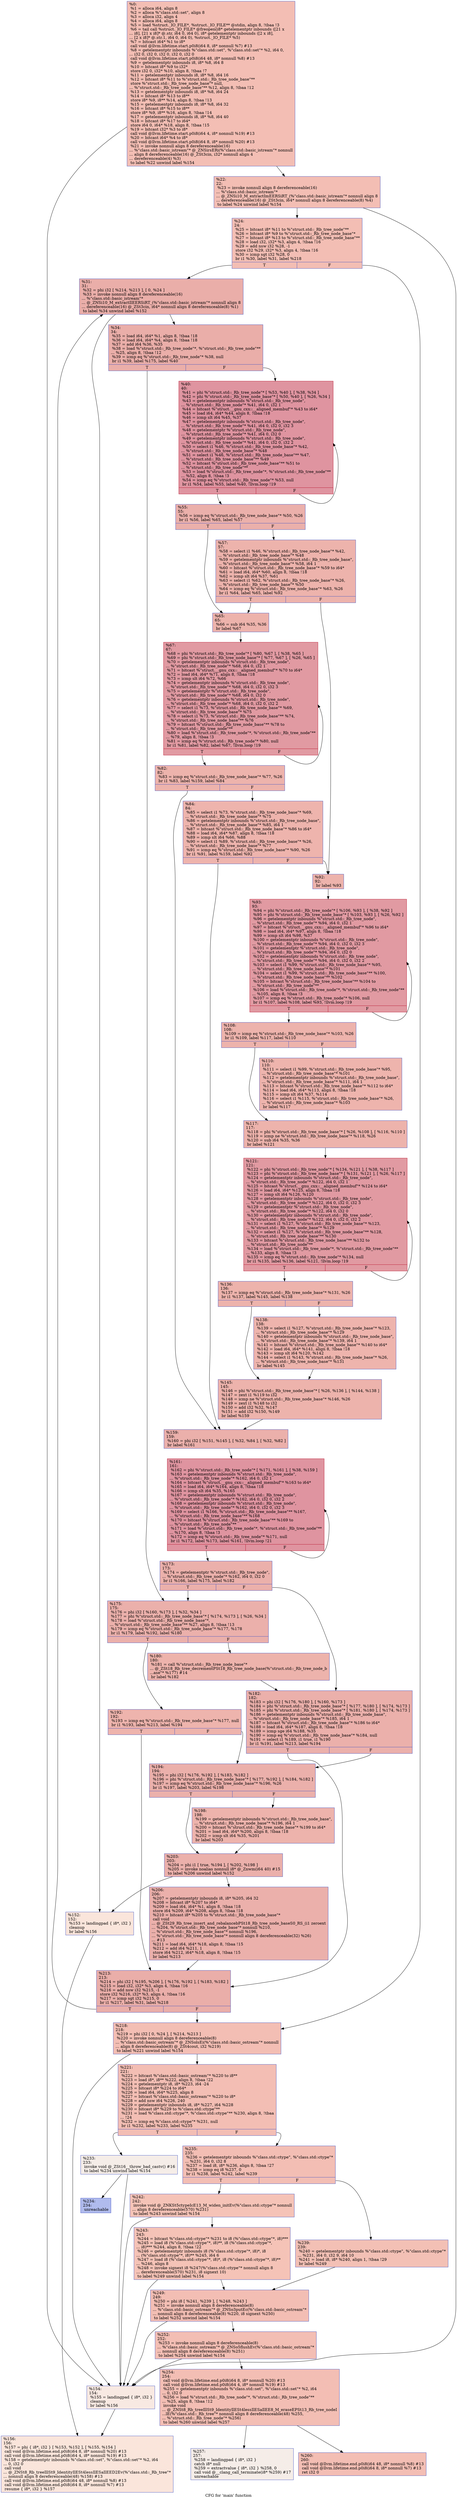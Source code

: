 digraph "CFG for 'main' function" {
	label="CFG for 'main' function";

	Node0x55556e023690 [shape=record,color="#3d50c3ff", style=filled, fillcolor="#e36c5570",label="{%0:\l  %1 = alloca i64, align 8\l  %2 = alloca %\"class.std::set\", align 8\l  %3 = alloca i32, align 4\l  %4 = alloca i64, align 8\l  %5 = load %struct._IO_FILE*, %struct._IO_FILE** @stdin, align 8, !tbaa !3\l  %6 = tail call %struct._IO_FILE* @freopen(i8* getelementptr inbounds ([21 x\l... i8], [21 x i8]* @.str, i64 0, i64 0), i8* getelementptr inbounds ([2 x i8],\l... [2 x i8]* @.str.1, i64 0, i64 0), %struct._IO_FILE* %5)\l  %7 = bitcast i64* %1 to i8*\l  call void @llvm.lifetime.start.p0i8(i64 8, i8* nonnull %7) #13\l  %8 = getelementptr inbounds %\"class.std::set\", %\"class.std::set\"* %2, i64 0,\l... i32 0, i32 0, i32 0, i32 0, i32 0\l  call void @llvm.lifetime.start.p0i8(i64 48, i8* nonnull %8) #13\l  %9 = getelementptr inbounds i8, i8* %8, i64 8\l  %10 = bitcast i8* %9 to i32*\l  store i32 0, i32* %10, align 8, !tbaa !7\l  %11 = getelementptr inbounds i8, i8* %8, i64 16\l  %12 = bitcast i8* %11 to %\"struct.std::_Rb_tree_node_base\"**\l  store %\"struct.std::_Rb_tree_node_base\"* null,\l... %\"struct.std::_Rb_tree_node_base\"** %12, align 8, !tbaa !12\l  %13 = getelementptr inbounds i8, i8* %8, i64 24\l  %14 = bitcast i8* %13 to i8**\l  store i8* %9, i8** %14, align 8, !tbaa !13\l  %15 = getelementptr inbounds i8, i8* %8, i64 32\l  %16 = bitcast i8* %15 to i8**\l  store i8* %9, i8** %16, align 8, !tbaa !14\l  %17 = getelementptr inbounds i8, i8* %8, i64 40\l  %18 = bitcast i8* %17 to i64*\l  store i64 0, i64* %18, align 8, !tbaa !15\l  %19 = bitcast i32* %3 to i8*\l  call void @llvm.lifetime.start.p0i8(i64 4, i8* nonnull %19) #13\l  %20 = bitcast i64* %4 to i8*\l  call void @llvm.lifetime.start.p0i8(i64 8, i8* nonnull %20) #13\l  %21 = invoke nonnull align 8 dereferenceable(16)\l... %\"class.std::basic_istream\"* @_ZNSirsERi(%\"class.std::basic_istream\"* nonnull\l... align 8 dereferenceable(16) @_ZSt3cin, i32* nonnull align 4\l... dereferenceable(4) %3)\l          to label %22 unwind label %154\l}"];
	Node0x55556e023690 -> Node0x55556e0264a0;
	Node0x55556e023690 -> Node0x55556e026530;
	Node0x55556e0264a0 [shape=record,color="#3d50c3ff", style=filled, fillcolor="#e36c5570",label="{%22:\l22:                                               \l  %23 = invoke nonnull align 8 dereferenceable(16)\l... %\"class.std::basic_istream\"*\l... @_ZNSi10_M_extractImEERSiRT_(%\"class.std::basic_istream\"* nonnull align 8\l... dereferenceable(16) @_ZSt3cin, i64* nonnull align 8 dereferenceable(8) %4)\l          to label %24 unwind label %154\l}"];
	Node0x55556e0264a0 -> Node0x55556e026850;
	Node0x55556e0264a0 -> Node0x55556e026530;
	Node0x55556e026850 [shape=record,color="#3d50c3ff", style=filled, fillcolor="#e36c5570",label="{%24:\l24:                                               \l  %25 = bitcast i8* %11 to %\"struct.std::_Rb_tree_node\"**\l  %26 = bitcast i8* %9 to %\"struct.std::_Rb_tree_node_base\"*\l  %27 = bitcast i8* %13 to %\"struct.std::_Rb_tree_node_base\"**\l  %28 = load i32, i32* %3, align 4, !tbaa !16\l  %29 = add nsw i32 %28, -1\l  store i32 %29, i32* %3, align 4, !tbaa !16\l  %30 = icmp sgt i32 %28, 0\l  br i1 %30, label %31, label %218\l|{<s0>T|<s1>F}}"];
	Node0x55556e026850:s0 -> Node0x55556e027580;
	Node0x55556e026850:s1 -> Node0x55556e027610;
	Node0x55556e027580 [shape=record,color="#3d50c3ff", style=filled, fillcolor="#d0473d70",label="{%31:\l31:                                               \l  %32 = phi i32 [ %214, %213 ], [ 0, %24 ]\l  %33 = invoke nonnull align 8 dereferenceable(16)\l... %\"class.std::basic_istream\"*\l... @_ZNSi10_M_extractIlEERSiRT_(%\"class.std::basic_istream\"* nonnull align 8\l... dereferenceable(16) @_ZSt3cin, i64* nonnull align 8 dereferenceable(8) %1)\l          to label %34 unwind label %152\l}"];
	Node0x55556e027580 -> Node0x55556e027b00;
	Node0x55556e027580 -> Node0x55556e027b90;
	Node0x55556e027b00 [shape=record,color="#3d50c3ff", style=filled, fillcolor="#d0473d70",label="{%34:\l34:                                               \l  %35 = load i64, i64* %1, align 8, !tbaa !18\l  %36 = load i64, i64* %4, align 8, !tbaa !18\l  %37 = add i64 %36, %35\l  %38 = load %\"struct.std::_Rb_tree_node\"*, %\"struct.std::_Rb_tree_node\"**\l... %25, align 8, !tbaa !12\l  %39 = icmp eq %\"struct.std::_Rb_tree_node\"* %38, null\l  br i1 %39, label %175, label %40\l|{<s0>T|<s1>F}}"];
	Node0x55556e027b00:s0 -> Node0x55556e028e30;
	Node0x55556e027b00:s1 -> Node0x55556e028ec0;
	Node0x55556e028ec0 [shape=record,color="#b70d28ff", style=filled, fillcolor="#b70d2870",label="{%40:\l40:                                               \l  %41 = phi %\"struct.std::_Rb_tree_node\"* [ %53, %40 ], [ %38, %34 ]\l  %42 = phi %\"struct.std::_Rb_tree_node_base\"* [ %50, %40 ], [ %26, %34 ]\l  %43 = getelementptr inbounds %\"struct.std::_Rb_tree_node\",\l... %\"struct.std::_Rb_tree_node\"* %41, i64 0, i32 1\l  %44 = bitcast %\"struct.__gnu_cxx::__aligned_membuf\"* %43 to i64*\l  %45 = load i64, i64* %44, align 8, !tbaa !18\l  %46 = icmp slt i64 %45, %37\l  %47 = getelementptr inbounds %\"struct.std::_Rb_tree_node\",\l... %\"struct.std::_Rb_tree_node\"* %41, i64 0, i32 0, i32 3\l  %48 = getelementptr %\"struct.std::_Rb_tree_node\",\l... %\"struct.std::_Rb_tree_node\"* %41, i64 0, i32 0\l  %49 = getelementptr inbounds %\"struct.std::_Rb_tree_node\",\l... %\"struct.std::_Rb_tree_node\"* %41, i64 0, i32 0, i32 2\l  %50 = select i1 %46, %\"struct.std::_Rb_tree_node_base\"* %42,\l... %\"struct.std::_Rb_tree_node_base\"* %48\l  %51 = select i1 %46, %\"struct.std::_Rb_tree_node_base\"** %47,\l... %\"struct.std::_Rb_tree_node_base\"** %49\l  %52 = bitcast %\"struct.std::_Rb_tree_node_base\"** %51 to\l... %\"struct.std::_Rb_tree_node\"**\l  %53 = load %\"struct.std::_Rb_tree_node\"*, %\"struct.std::_Rb_tree_node\"**\l... %52, align 8, !tbaa !3\l  %54 = icmp eq %\"struct.std::_Rb_tree_node\"* %53, null\l  br i1 %54, label %55, label %40, !llvm.loop !19\l|{<s0>T|<s1>F}}"];
	Node0x55556e028ec0:s0 -> Node0x55556e029e00;
	Node0x55556e028ec0:s1 -> Node0x55556e028ec0;
	Node0x55556e029e00 [shape=record,color="#3d50c3ff", style=filled, fillcolor="#d24b4070",label="{%55:\l55:                                               \l  %56 = icmp eq %\"struct.std::_Rb_tree_node_base\"* %50, %26\l  br i1 %56, label %65, label %57\l|{<s0>T|<s1>F}}"];
	Node0x55556e029e00:s0 -> Node0x55556e02a070;
	Node0x55556e029e00:s1 -> Node0x55556e02a0c0;
	Node0x55556e02a0c0 [shape=record,color="#3d50c3ff", style=filled, fillcolor="#d6524470",label="{%57:\l57:                                               \l  %58 = select i1 %46, %\"struct.std::_Rb_tree_node_base\"* %42,\l... %\"struct.std::_Rb_tree_node_base\"* %48\l  %59 = getelementptr inbounds %\"struct.std::_Rb_tree_node_base\",\l... %\"struct.std::_Rb_tree_node_base\"* %58, i64 1\l  %60 = bitcast %\"struct.std::_Rb_tree_node_base\"* %59 to i64*\l  %61 = load i64, i64* %60, align 8, !tbaa !18\l  %62 = icmp slt i64 %37, %61\l  %63 = select i1 %62, %\"struct.std::_Rb_tree_node_base\"* %26,\l... %\"struct.std::_Rb_tree_node_base\"* %50\l  %64 = icmp eq %\"struct.std::_Rb_tree_node_base\"* %63, %26\l  br i1 %64, label %65, label %92\l|{<s0>T|<s1>F}}"];
	Node0x55556e02a0c0:s0 -> Node0x55556e02a070;
	Node0x55556e02a0c0:s1 -> Node0x55556e02a600;
	Node0x55556e02a070 [shape=record,color="#3d50c3ff", style=filled, fillcolor="#d6524470",label="{%65:\l65:                                               \l  %66 = sub i64 %35, %36\l  br label %67\l}"];
	Node0x55556e02a070 -> Node0x55556e02a790;
	Node0x55556e02a790 [shape=record,color="#b70d28ff", style=filled, fillcolor="#bb1b2c70",label="{%67:\l67:                                               \l  %68 = phi %\"struct.std::_Rb_tree_node\"* [ %80, %67 ], [ %38, %65 ]\l  %69 = phi %\"struct.std::_Rb_tree_node_base\"* [ %77, %67 ], [ %26, %65 ]\l  %70 = getelementptr inbounds %\"struct.std::_Rb_tree_node\",\l... %\"struct.std::_Rb_tree_node\"* %68, i64 0, i32 1\l  %71 = bitcast %\"struct.__gnu_cxx::__aligned_membuf\"* %70 to i64*\l  %72 = load i64, i64* %71, align 8, !tbaa !18\l  %73 = icmp slt i64 %72, %66\l  %74 = getelementptr inbounds %\"struct.std::_Rb_tree_node\",\l... %\"struct.std::_Rb_tree_node\"* %68, i64 0, i32 0, i32 3\l  %75 = getelementptr %\"struct.std::_Rb_tree_node\",\l... %\"struct.std::_Rb_tree_node\"* %68, i64 0, i32 0\l  %76 = getelementptr inbounds %\"struct.std::_Rb_tree_node\",\l... %\"struct.std::_Rb_tree_node\"* %68, i64 0, i32 0, i32 2\l  %77 = select i1 %73, %\"struct.std::_Rb_tree_node_base\"* %69,\l... %\"struct.std::_Rb_tree_node_base\"* %75\l  %78 = select i1 %73, %\"struct.std::_Rb_tree_node_base\"** %74,\l... %\"struct.std::_Rb_tree_node_base\"** %76\l  %79 = bitcast %\"struct.std::_Rb_tree_node_base\"** %78 to\l... %\"struct.std::_Rb_tree_node\"**\l  %80 = load %\"struct.std::_Rb_tree_node\"*, %\"struct.std::_Rb_tree_node\"**\l... %79, align 8, !tbaa !3\l  %81 = icmp eq %\"struct.std::_Rb_tree_node\"* %80, null\l  br i1 %81, label %82, label %67, !llvm.loop !19\l|{<s0>T|<s1>F}}"];
	Node0x55556e02a790:s0 -> Node0x55556e02afe0;
	Node0x55556e02a790:s1 -> Node0x55556e02a790;
	Node0x55556e02afe0 [shape=record,color="#3d50c3ff", style=filled, fillcolor="#d6524470",label="{%82:\l82:                                               \l  %83 = icmp eq %\"struct.std::_Rb_tree_node_base\"* %77, %26\l  br i1 %83, label %159, label %84\l|{<s0>T|<s1>F}}"];
	Node0x55556e02afe0:s0 -> Node0x55556e02b780;
	Node0x55556e02afe0:s1 -> Node0x55556e02b7d0;
	Node0x55556e02b7d0 [shape=record,color="#3d50c3ff", style=filled, fillcolor="#d8564670",label="{%84:\l84:                                               \l  %85 = select i1 %73, %\"struct.std::_Rb_tree_node_base\"* %69,\l... %\"struct.std::_Rb_tree_node_base\"* %75\l  %86 = getelementptr inbounds %\"struct.std::_Rb_tree_node_base\",\l... %\"struct.std::_Rb_tree_node_base\"* %85, i64 1\l  %87 = bitcast %\"struct.std::_Rb_tree_node_base\"* %86 to i64*\l  %88 = load i64, i64* %87, align 8, !tbaa !18\l  %89 = icmp slt i64 %66, %88\l  %90 = select i1 %89, %\"struct.std::_Rb_tree_node_base\"* %26,\l... %\"struct.std::_Rb_tree_node_base\"* %77\l  %91 = icmp eq %\"struct.std::_Rb_tree_node_base\"* %90, %26\l  br i1 %91, label %159, label %92\l|{<s0>T|<s1>F}}"];
	Node0x55556e02b7d0:s0 -> Node0x55556e02b780;
	Node0x55556e02b7d0:s1 -> Node0x55556e02a600;
	Node0x55556e02a600 [shape=record,color="#3d50c3ff", style=filled, fillcolor="#d6524470",label="{%92:\l92:                                               \l  br label %93\l}"];
	Node0x55556e02a600 -> Node0x55556e02bd80;
	Node0x55556e02bd80 [shape=record,color="#b70d28ff", style=filled, fillcolor="#bb1b2c70",label="{%93:\l93:                                               \l  %94 = phi %\"struct.std::_Rb_tree_node\"* [ %106, %93 ], [ %38, %92 ]\l  %95 = phi %\"struct.std::_Rb_tree_node_base\"* [ %103, %93 ], [ %26, %92 ]\l  %96 = getelementptr inbounds %\"struct.std::_Rb_tree_node\",\l... %\"struct.std::_Rb_tree_node\"* %94, i64 0, i32 1\l  %97 = bitcast %\"struct.__gnu_cxx::__aligned_membuf\"* %96 to i64*\l  %98 = load i64, i64* %97, align 8, !tbaa !18\l  %99 = icmp slt i64 %98, %37\l  %100 = getelementptr inbounds %\"struct.std::_Rb_tree_node\",\l... %\"struct.std::_Rb_tree_node\"* %94, i64 0, i32 0, i32 3\l  %101 = getelementptr %\"struct.std::_Rb_tree_node\",\l... %\"struct.std::_Rb_tree_node\"* %94, i64 0, i32 0\l  %102 = getelementptr inbounds %\"struct.std::_Rb_tree_node\",\l... %\"struct.std::_Rb_tree_node\"* %94, i64 0, i32 0, i32 2\l  %103 = select i1 %99, %\"struct.std::_Rb_tree_node_base\"* %95,\l... %\"struct.std::_Rb_tree_node_base\"* %101\l  %104 = select i1 %99, %\"struct.std::_Rb_tree_node_base\"** %100,\l... %\"struct.std::_Rb_tree_node_base\"** %102\l  %105 = bitcast %\"struct.std::_Rb_tree_node_base\"** %104 to\l... %\"struct.std::_Rb_tree_node\"**\l  %106 = load %\"struct.std::_Rb_tree_node\"*, %\"struct.std::_Rb_tree_node\"**\l... %105, align 8, !tbaa !3\l  %107 = icmp eq %\"struct.std::_Rb_tree_node\"* %106, null\l  br i1 %107, label %108, label %93, !llvm.loop !19\l|{<s0>T|<s1>F}}"];
	Node0x55556e02bd80:s0 -> Node0x55556e02c640;
	Node0x55556e02bd80:s1 -> Node0x55556e02bd80;
	Node0x55556e02c640 [shape=record,color="#3d50c3ff", style=filled, fillcolor="#d6524470",label="{%108:\l108:                                              \l  %109 = icmp eq %\"struct.std::_Rb_tree_node_base\"* %103, %26\l  br i1 %109, label %117, label %110\l|{<s0>T|<s1>F}}"];
	Node0x55556e02c640:s0 -> Node0x55556e02c7d0;
	Node0x55556e02c640:s1 -> Node0x55556e02c820;
	Node0x55556e02c820 [shape=record,color="#3d50c3ff", style=filled, fillcolor="#d8564670",label="{%110:\l110:                                              \l  %111 = select i1 %99, %\"struct.std::_Rb_tree_node_base\"* %95,\l... %\"struct.std::_Rb_tree_node_base\"* %101\l  %112 = getelementptr inbounds %\"struct.std::_Rb_tree_node_base\",\l... %\"struct.std::_Rb_tree_node_base\"* %111, i64 1\l  %113 = bitcast %\"struct.std::_Rb_tree_node_base\"* %112 to i64*\l  %114 = load i64, i64* %113, align 8, !tbaa !18\l  %115 = icmp slt i64 %37, %114\l  %116 = select i1 %115, %\"struct.std::_Rb_tree_node_base\"* %26,\l... %\"struct.std::_Rb_tree_node_base\"* %103\l  br label %117\l}"];
	Node0x55556e02c820 -> Node0x55556e02c7d0;
	Node0x55556e02c7d0 [shape=record,color="#3d50c3ff", style=filled, fillcolor="#d6524470",label="{%117:\l117:                                              \l  %118 = phi %\"struct.std::_Rb_tree_node_base\"* [ %26, %108 ], [ %116, %110 ]\l  %119 = icmp ne %\"struct.std::_Rb_tree_node_base\"* %118, %26\l  %120 = sub i64 %35, %36\l  br label %121\l}"];
	Node0x55556e02c7d0 -> Node0x55556e02ced0;
	Node0x55556e02ced0 [shape=record,color="#b70d28ff", style=filled, fillcolor="#bb1b2c70",label="{%121:\l121:                                              \l  %122 = phi %\"struct.std::_Rb_tree_node\"* [ %134, %121 ], [ %38, %117 ]\l  %123 = phi %\"struct.std::_Rb_tree_node_base\"* [ %131, %121 ], [ %26, %117 ]\l  %124 = getelementptr inbounds %\"struct.std::_Rb_tree_node\",\l... %\"struct.std::_Rb_tree_node\"* %122, i64 0, i32 1\l  %125 = bitcast %\"struct.__gnu_cxx::__aligned_membuf\"* %124 to i64*\l  %126 = load i64, i64* %125, align 8, !tbaa !18\l  %127 = icmp slt i64 %126, %120\l  %128 = getelementptr inbounds %\"struct.std::_Rb_tree_node\",\l... %\"struct.std::_Rb_tree_node\"* %122, i64 0, i32 0, i32 3\l  %129 = getelementptr %\"struct.std::_Rb_tree_node\",\l... %\"struct.std::_Rb_tree_node\"* %122, i64 0, i32 0\l  %130 = getelementptr inbounds %\"struct.std::_Rb_tree_node\",\l... %\"struct.std::_Rb_tree_node\"* %122, i64 0, i32 0, i32 2\l  %131 = select i1 %127, %\"struct.std::_Rb_tree_node_base\"* %123,\l... %\"struct.std::_Rb_tree_node_base\"* %129\l  %132 = select i1 %127, %\"struct.std::_Rb_tree_node_base\"** %128,\l... %\"struct.std::_Rb_tree_node_base\"** %130\l  %133 = bitcast %\"struct.std::_Rb_tree_node_base\"** %132 to\l... %\"struct.std::_Rb_tree_node\"**\l  %134 = load %\"struct.std::_Rb_tree_node\"*, %\"struct.std::_Rb_tree_node\"**\l... %133, align 8, !tbaa !3\l  %135 = icmp eq %\"struct.std::_Rb_tree_node\"* %134, null\l  br i1 %135, label %136, label %121, !llvm.loop !19\l|{<s0>T|<s1>F}}"];
	Node0x55556e02ced0:s0 -> Node0x55556e02e080;
	Node0x55556e02ced0:s1 -> Node0x55556e02ced0;
	Node0x55556e02e080 [shape=record,color="#3d50c3ff", style=filled, fillcolor="#d6524470",label="{%136:\l136:                                              \l  %137 = icmp eq %\"struct.std::_Rb_tree_node_base\"* %131, %26\l  br i1 %137, label %145, label %138\l|{<s0>T|<s1>F}}"];
	Node0x55556e02e080:s0 -> Node0x55556e02e210;
	Node0x55556e02e080:s1 -> Node0x55556e02e260;
	Node0x55556e02e260 [shape=record,color="#3d50c3ff", style=filled, fillcolor="#d8564670",label="{%138:\l138:                                              \l  %139 = select i1 %127, %\"struct.std::_Rb_tree_node_base\"* %123,\l... %\"struct.std::_Rb_tree_node_base\"* %129\l  %140 = getelementptr inbounds %\"struct.std::_Rb_tree_node_base\",\l... %\"struct.std::_Rb_tree_node_base\"* %139, i64 1\l  %141 = bitcast %\"struct.std::_Rb_tree_node_base\"* %140 to i64*\l  %142 = load i64, i64* %141, align 8, !tbaa !18\l  %143 = icmp slt i64 %120, %142\l  %144 = select i1 %143, %\"struct.std::_Rb_tree_node_base\"* %26,\l... %\"struct.std::_Rb_tree_node_base\"* %131\l  br label %145\l}"];
	Node0x55556e02e260 -> Node0x55556e02e210;
	Node0x55556e02e210 [shape=record,color="#3d50c3ff", style=filled, fillcolor="#d6524470",label="{%145:\l145:                                              \l  %146 = phi %\"struct.std::_Rb_tree_node_base\"* [ %26, %136 ], [ %144, %138 ]\l  %147 = zext i1 %119 to i32\l  %148 = icmp ne %\"struct.std::_Rb_tree_node_base\"* %146, %26\l  %149 = zext i1 %148 to i32\l  %150 = add i32 %32, %147\l  %151 = add i32 %150, %149\l  br label %159\l}"];
	Node0x55556e02e210 -> Node0x55556e02b780;
	Node0x55556e027b90 [shape=record,color="#3d50c3ff", style=filled, fillcolor="#f4c5ad70",label="{%152:\l152:                                              \l  %153 = landingpad \{ i8*, i32 \}\l          cleanup\l  br label %156\l}"];
	Node0x55556e027b90 -> Node0x55556e02eb60;
	Node0x55556e026530 [shape=record,color="#3d50c3ff", style=filled, fillcolor="#efcebd70",label="{%154:\l154:                                              \l  %155 = landingpad \{ i8*, i32 \}\l          cleanup\l  br label %156\l}"];
	Node0x55556e026530 -> Node0x55556e02eb60;
	Node0x55556e02eb60 [shape=record,color="#3d50c3ff", style=filled, fillcolor="#f4c5ad70",label="{%156:\l156:                                              \l  %157 = phi \{ i8*, i32 \} [ %153, %152 ], [ %155, %154 ]\l  call void @llvm.lifetime.end.p0i8(i64 8, i8* nonnull %20) #13\l  call void @llvm.lifetime.end.p0i8(i64 4, i8* nonnull %19) #13\l  %158 = getelementptr inbounds %\"class.std::set\", %\"class.std::set\"* %2, i64\l... 0, i32 0\l  call void\l... @_ZNSt8_Rb_treeIllSt9_IdentityIlESt4lessIlESaIlEED2Ev(%\"class.std::_Rb_tree\"*\l... nonnull align 8 dereferenceable(48) %158) #13\l  call void @llvm.lifetime.end.p0i8(i64 48, i8* nonnull %8) #13\l  call void @llvm.lifetime.end.p0i8(i64 8, i8* nonnull %7) #13\l  resume \{ i8*, i32 \} %157\l}"];
	Node0x55556e02b780 [shape=record,color="#3d50c3ff", style=filled, fillcolor="#d24b4070",label="{%159:\l159:                                              \l  %160 = phi i32 [ %151, %145 ], [ %32, %84 ], [ %32, %82 ]\l  br label %161\l}"];
	Node0x55556e02b780 -> Node0x55556e030080;
	Node0x55556e030080 [shape=record,color="#b70d28ff", style=filled, fillcolor="#b70d2870",label="{%161:\l161:                                              \l  %162 = phi %\"struct.std::_Rb_tree_node\"* [ %171, %161 ], [ %38, %159 ]\l  %163 = getelementptr inbounds %\"struct.std::_Rb_tree_node\",\l... %\"struct.std::_Rb_tree_node\"* %162, i64 0, i32 1\l  %164 = bitcast %\"struct.__gnu_cxx::__aligned_membuf\"* %163 to i64*\l  %165 = load i64, i64* %164, align 8, !tbaa !18\l  %166 = icmp slt i64 %35, %165\l  %167 = getelementptr inbounds %\"struct.std::_Rb_tree_node\",\l... %\"struct.std::_Rb_tree_node\"* %162, i64 0, i32 0, i32 2\l  %168 = getelementptr inbounds %\"struct.std::_Rb_tree_node\",\l... %\"struct.std::_Rb_tree_node\"* %162, i64 0, i32 0, i32 3\l  %169 = select i1 %166, %\"struct.std::_Rb_tree_node_base\"** %167,\l... %\"struct.std::_Rb_tree_node_base\"** %168\l  %170 = bitcast %\"struct.std::_Rb_tree_node_base\"** %169 to\l... %\"struct.std::_Rb_tree_node\"**\l  %171 = load %\"struct.std::_Rb_tree_node\"*, %\"struct.std::_Rb_tree_node\"**\l... %170, align 8, !tbaa !3\l  %172 = icmp eq %\"struct.std::_Rb_tree_node\"* %171, null\l  br i1 %172, label %173, label %161, !llvm.loop !21\l|{<s0>T|<s1>F}}"];
	Node0x55556e030080:s0 -> Node0x55556e030800;
	Node0x55556e030080:s1 -> Node0x55556e030080;
	Node0x55556e030800 [shape=record,color="#3d50c3ff", style=filled, fillcolor="#d24b4070",label="{%173:\l173:                                              \l  %174 = getelementptr %\"struct.std::_Rb_tree_node\",\l... %\"struct.std::_Rb_tree_node\"* %162, i64 0, i32 0\l  br i1 %166, label %175, label %182\l|{<s0>T|<s1>F}}"];
	Node0x55556e030800:s0 -> Node0x55556e028e30;
	Node0x55556e030800:s1 -> Node0x55556e030a40;
	Node0x55556e028e30 [shape=record,color="#3d50c3ff", style=filled, fillcolor="#d24b4070",label="{%175:\l175:                                              \l  %176 = phi i32 [ %160, %173 ], [ %32, %34 ]\l  %177 = phi %\"struct.std::_Rb_tree_node_base\"* [ %174, %173 ], [ %26, %34 ]\l  %178 = load %\"struct.std::_Rb_tree_node_base\"*,\l... %\"struct.std::_Rb_tree_node_base\"** %27, align 8, !tbaa !13\l  %179 = icmp eq %\"struct.std::_Rb_tree_node_base\"* %177, %178\l  br i1 %179, label %192, label %180\l|{<s0>T|<s1>F}}"];
	Node0x55556e028e30:s0 -> Node0x55556e0313b0;
	Node0x55556e028e30:s1 -> Node0x55556e031400;
	Node0x55556e031400 [shape=record,color="#3d50c3ff", style=filled, fillcolor="#d6524470",label="{%180:\l180:                                              \l  %181 = call %\"struct.std::_Rb_tree_node_base\"*\l... @_ZSt18_Rb_tree_decrementPSt18_Rb_tree_node_base(%\"struct.std::_Rb_tree_node_b\l...ase\"* %177) #14\l  br label %182\l}"];
	Node0x55556e031400 -> Node0x55556e030a40;
	Node0x55556e030a40 [shape=record,color="#3d50c3ff", style=filled, fillcolor="#d24b4070",label="{%182:\l182:                                              \l  %183 = phi i32 [ %176, %180 ], [ %160, %173 ]\l  %184 = phi %\"struct.std::_Rb_tree_node_base\"* [ %177, %180 ], [ %174, %173 ]\l  %185 = phi %\"struct.std::_Rb_tree_node_base\"* [ %181, %180 ], [ %174, %173 ]\l  %186 = getelementptr inbounds %\"struct.std::_Rb_tree_node_base\",\l... %\"struct.std::_Rb_tree_node_base\"* %185, i64 1\l  %187 = bitcast %\"struct.std::_Rb_tree_node_base\"* %186 to i64*\l  %188 = load i64, i64* %187, align 8, !tbaa !18\l  %189 = icmp sge i64 %188, %35\l  %190 = icmp eq %\"struct.std::_Rb_tree_node_base\"* %184, null\l  %191 = select i1 %189, i1 true, i1 %190\l  br i1 %191, label %213, label %194\l|{<s0>T|<s1>F}}"];
	Node0x55556e030a40:s0 -> Node0x55556e027780;
	Node0x55556e030a40:s1 -> Node0x55556e031d10;
	Node0x55556e0313b0 [shape=record,color="#3d50c3ff", style=filled, fillcolor="#d8564670",label="{%192:\l192:                                              \l  %193 = icmp eq %\"struct.std::_Rb_tree_node_base\"* %177, null\l  br i1 %193, label %213, label %194\l|{<s0>T|<s1>F}}"];
	Node0x55556e0313b0:s0 -> Node0x55556e027780;
	Node0x55556e0313b0:s1 -> Node0x55556e031d10;
	Node0x55556e031d10 [shape=record,color="#3d50c3ff", style=filled, fillcolor="#d24b4070",label="{%194:\l194:                                              \l  %195 = phi i32 [ %176, %192 ], [ %183, %182 ]\l  %196 = phi %\"struct.std::_Rb_tree_node_base\"* [ %177, %192 ], [ %184, %182 ]\l  %197 = icmp eq %\"struct.std::_Rb_tree_node_base\"* %196, %26\l  br i1 %197, label %203, label %198\l|{<s0>T|<s1>F}}"];
	Node0x55556e031d10:s0 -> Node0x55556e032140;
	Node0x55556e031d10:s1 -> Node0x55556e032190;
	Node0x55556e032190 [shape=record,color="#3d50c3ff", style=filled, fillcolor="#d6524470",label="{%198:\l198:                                              \l  %199 = getelementptr inbounds %\"struct.std::_Rb_tree_node_base\",\l... %\"struct.std::_Rb_tree_node_base\"* %196, i64 1\l  %200 = bitcast %\"struct.std::_Rb_tree_node_base\"* %199 to i64*\l  %201 = load i64, i64* %200, align 8, !tbaa !18\l  %202 = icmp slt i64 %35, %201\l  br label %203\l}"];
	Node0x55556e032190 -> Node0x55556e032140;
	Node0x55556e032140 [shape=record,color="#3d50c3ff", style=filled, fillcolor="#d24b4070",label="{%203:\l203:                                              \l  %204 = phi i1 [ true, %194 ], [ %202, %198 ]\l  %205 = invoke noalias nonnull i8* @_Znwm(i64 40) #15\l          to label %206 unwind label %152\l}"];
	Node0x55556e032140 -> Node0x55556e0325c0;
	Node0x55556e032140 -> Node0x55556e027b90;
	Node0x55556e0325c0 [shape=record,color="#3d50c3ff", style=filled, fillcolor="#d24b4070",label="{%206:\l206:                                              \l  %207 = getelementptr inbounds i8, i8* %205, i64 32\l  %208 = bitcast i8* %207 to i64*\l  %209 = load i64, i64* %1, align 8, !tbaa !18\l  store i64 %209, i64* %208, align 8, !tbaa !18\l  %210 = bitcast i8* %205 to %\"struct.std::_Rb_tree_node_base\"*\l  call void\l... @_ZSt29_Rb_tree_insert_and_rebalancebPSt18_Rb_tree_node_baseS0_RS_(i1 zeroext\l... %204, %\"struct.std::_Rb_tree_node_base\"* nonnull %210,\l... %\"struct.std::_Rb_tree_node_base\"* nonnull %196,\l... %\"struct.std::_Rb_tree_node_base\"* nonnull align 8 dereferenceable(32) %26)\l... #13\l  %211 = load i64, i64* %18, align 8, !tbaa !15\l  %212 = add i64 %211, 1\l  store i64 %212, i64* %18, align 8, !tbaa !15\l  br label %213\l}"];
	Node0x55556e0325c0 -> Node0x55556e027780;
	Node0x55556e027780 [shape=record,color="#3d50c3ff", style=filled, fillcolor="#d0473d70",label="{%213:\l213:                                              \l  %214 = phi i32 [ %195, %206 ], [ %176, %192 ], [ %183, %182 ]\l  %215 = load i32, i32* %3, align 4, !tbaa !16\l  %216 = add nsw i32 %215, -1\l  store i32 %216, i32* %3, align 4, !tbaa !16\l  %217 = icmp sgt i32 %215, 0\l  br i1 %217, label %31, label %218\l|{<s0>T|<s1>F}}"];
	Node0x55556e027780:s0 -> Node0x55556e027580;
	Node0x55556e027780:s1 -> Node0x55556e027610;
	Node0x55556e027610 [shape=record,color="#3d50c3ff", style=filled, fillcolor="#e36c5570",label="{%218:\l218:                                              \l  %219 = phi i32 [ 0, %24 ], [ %214, %213 ]\l  %220 = invoke nonnull align 8 dereferenceable(8)\l... %\"class.std::basic_ostream\"* @_ZNSolsEi(%\"class.std::basic_ostream\"* nonnull\l... align 8 dereferenceable(8) @_ZSt4cout, i32 %219)\l          to label %221 unwind label %154\l}"];
	Node0x55556e027610 -> Node0x55556e033b00;
	Node0x55556e027610 -> Node0x55556e026530;
	Node0x55556e033b00 [shape=record,color="#3d50c3ff", style=filled, fillcolor="#e36c5570",label="{%221:\l221:                                              \l  %222 = bitcast %\"class.std::basic_ostream\"* %220 to i8**\l  %223 = load i8*, i8** %222, align 8, !tbaa !22\l  %224 = getelementptr i8, i8* %223, i64 -24\l  %225 = bitcast i8* %224 to i64*\l  %226 = load i64, i64* %225, align 8\l  %227 = bitcast %\"class.std::basic_ostream\"* %220 to i8*\l  %228 = add nsw i64 %226, 240\l  %229 = getelementptr inbounds i8, i8* %227, i64 %228\l  %230 = bitcast i8* %229 to %\"class.std::ctype\"**\l  %231 = load %\"class.std::ctype\"*, %\"class.std::ctype\"** %230, align 8, !tbaa\l... !24\l  %232 = icmp eq %\"class.std::ctype\"* %231, null\l  br i1 %232, label %233, label %235\l|{<s0>T|<s1>F}}"];
	Node0x55556e033b00:s0 -> Node0x55556e034480;
	Node0x55556e033b00:s1 -> Node0x55556e0344d0;
	Node0x55556e034480 [shape=record,color="#3d50c3ff", style=filled, fillcolor="#e8d6cc70",label="{%233:\l233:                                              \l  invoke void @_ZSt16__throw_bad_castv() #16\l          to label %234 unwind label %154\l}"];
	Node0x55556e034480 -> Node0x55556e034660;
	Node0x55556e034480 -> Node0x55556e026530;
	Node0x55556e034660 [shape=record,color="#3d50c3ff", style=filled, fillcolor="#4c66d670",label="{%234:\l234:                                              \l  unreachable\l}"];
	Node0x55556e0344d0 [shape=record,color="#3d50c3ff", style=filled, fillcolor="#e36c5570",label="{%235:\l235:                                              \l  %236 = getelementptr inbounds %\"class.std::ctype\", %\"class.std::ctype\"*\l... %231, i64 0, i32 8\l  %237 = load i8, i8* %236, align 8, !tbaa !27\l  %238 = icmp eq i8 %237, 0\l  br i1 %238, label %242, label %239\l|{<s0>T|<s1>F}}"];
	Node0x55556e0344d0:s0 -> Node0x55556e034be0;
	Node0x55556e0344d0:s1 -> Node0x55556e034c70;
	Node0x55556e034c70 [shape=record,color="#3d50c3ff", style=filled, fillcolor="#e5705870",label="{%239:\l239:                                              \l  %240 = getelementptr inbounds %\"class.std::ctype\", %\"class.std::ctype\"*\l... %231, i64 0, i32 9, i64 10\l  %241 = load i8, i8* %240, align 1, !tbaa !29\l  br label %249\l}"];
	Node0x55556e034c70 -> Node0x55556e035040;
	Node0x55556e034be0 [shape=record,color="#3d50c3ff", style=filled, fillcolor="#e8765c70",label="{%242:\l242:                                              \l  invoke void @_ZNKSt5ctypeIcE13_M_widen_initEv(%\"class.std::ctype\"* nonnull\l... align 8 dereferenceable(570) %231)\l          to label %243 unwind label %154\l}"];
	Node0x55556e034be0 -> Node0x55556e0351c0;
	Node0x55556e034be0 -> Node0x55556e026530;
	Node0x55556e0351c0 [shape=record,color="#3d50c3ff", style=filled, fillcolor="#e8765c70",label="{%243:\l243:                                              \l  %244 = bitcast %\"class.std::ctype\"* %231 to i8 (%\"class.std::ctype\"*, i8)***\l  %245 = load i8 (%\"class.std::ctype\"*, i8)**, i8 (%\"class.std::ctype\"*,\l... i8)*** %244, align 8, !tbaa !22\l  %246 = getelementptr inbounds i8 (%\"class.std::ctype\"*, i8)*, i8\l... (%\"class.std::ctype\"*, i8)** %245, i64 6\l  %247 = load i8 (%\"class.std::ctype\"*, i8)*, i8 (%\"class.std::ctype\"*, i8)**\l... %246, align 8\l  %248 = invoke signext i8 %247(%\"class.std::ctype\"* nonnull align 8\l... dereferenceable(570) %231, i8 signext 10)\l          to label %249 unwind label %154\l}"];
	Node0x55556e0351c0 -> Node0x55556e035040;
	Node0x55556e0351c0 -> Node0x55556e026530;
	Node0x55556e035040 [shape=record,color="#3d50c3ff", style=filled, fillcolor="#e36c5570",label="{%249:\l249:                                              \l  %250 = phi i8 [ %241, %239 ], [ %248, %243 ]\l  %251 = invoke nonnull align 8 dereferenceable(8)\l... %\"class.std::basic_ostream\"* @_ZNSo3putEc(%\"class.std::basic_ostream\"*\l... nonnull align 8 dereferenceable(8) %220, i8 signext %250)\l          to label %252 unwind label %154\l}"];
	Node0x55556e035040 -> Node0x55556e035f00;
	Node0x55556e035040 -> Node0x55556e026530;
	Node0x55556e035f00 [shape=record,color="#3d50c3ff", style=filled, fillcolor="#e36c5570",label="{%252:\l252:                                              \l  %253 = invoke nonnull align 8 dereferenceable(8)\l... %\"class.std::basic_ostream\"* @_ZNSo5flushEv(%\"class.std::basic_ostream\"*\l... nonnull align 8 dereferenceable(8) %251)\l          to label %254 unwind label %154\l}"];
	Node0x55556e035f00 -> Node0x55556e0361c0;
	Node0x55556e035f00 -> Node0x55556e026530;
	Node0x55556e0361c0 [shape=record,color="#3d50c3ff", style=filled, fillcolor="#e36c5570",label="{%254:\l254:                                              \l  call void @llvm.lifetime.end.p0i8(i64 8, i8* nonnull %20) #13\l  call void @llvm.lifetime.end.p0i8(i64 4, i8* nonnull %19) #13\l  %255 = getelementptr inbounds %\"class.std::set\", %\"class.std::set\"* %2, i64\l... 0, i32 0\l  %256 = load %\"struct.std::_Rb_tree_node\"*, %\"struct.std::_Rb_tree_node\"**\l... %25, align 8, !tbaa !12\l  invoke void\l... @_ZNSt8_Rb_treeIllSt9_IdentityIlESt4lessIlESaIlEE8_M_eraseEPSt13_Rb_tree_nodeI\l...lE(%\"class.std::_Rb_tree\"* nonnull align 8 dereferenceable(48) %255,\l... %\"struct.std::_Rb_tree_node\"* %256)\l          to label %260 unwind label %257\l}"];
	Node0x55556e0361c0 -> Node0x55556e02d460;
	Node0x55556e0361c0 -> Node0x55556e02d4b0;
	Node0x55556e02d4b0 [shape=record,color="#3d50c3ff", style=filled, fillcolor="#e8d6cc70",label="{%257:\l257:                                              \l  %258 = landingpad \{ i8*, i32 \}\l          catch i8* null\l  %259 = extractvalue \{ i8*, i32 \} %258, 0\l  call void @__clang_call_terminate(i8* %259) #17\l  unreachable\l}"];
	Node0x55556e02d460 [shape=record,color="#3d50c3ff", style=filled, fillcolor="#e36c5570",label="{%260:\l260:                                              \l  call void @llvm.lifetime.end.p0i8(i64 48, i8* nonnull %8) #13\l  call void @llvm.lifetime.end.p0i8(i64 8, i8* nonnull %7) #13\l  ret i32 0\l}"];
}
